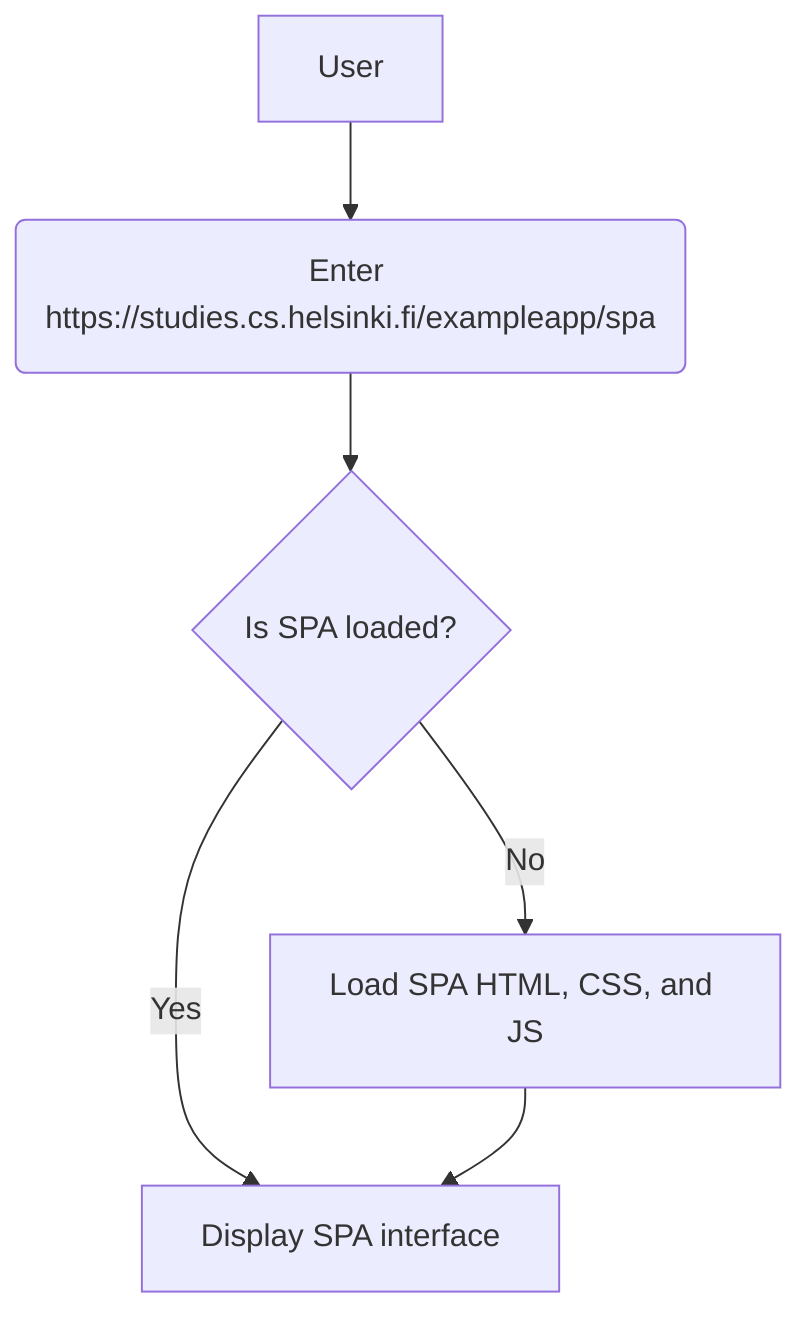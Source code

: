 graph TD;
    A[User] --> B(Enter https://studies.cs.helsinki.fi/exampleapp/spa);
    B --> C{Is SPA loaded?};
    C -->|Yes| D[Display SPA interface];
    C -->|No| E[Load SPA HTML, CSS, and JS];
    E --> D;